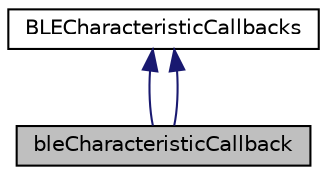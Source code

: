 digraph "bleCharacteristicCallback"
{
  edge [fontname="Helvetica",fontsize="10",labelfontname="Helvetica",labelfontsize="10"];
  node [fontname="Helvetica",fontsize="10",shape=record];
  Node2 [label="bleCharacteristicCallback",height=0.2,width=0.4,color="black", fillcolor="grey75", style="filled", fontcolor="black"];
  Node3 -> Node2 [dir="back",color="midnightblue",fontsize="10",style="solid",fontname="Helvetica"];
  Node3 [label="BLECharacteristicCallbacks",height=0.2,width=0.4,color="black", fillcolor="white", style="filled",URL="$class_b_l_e_characteristic_callbacks.html",tooltip="Callbacks that can be associated with a BLE characteristic to inform of events. "];
  Node3 -> Node2 [dir="back",color="midnightblue",fontsize="10",style="solid",fontname="Helvetica"];
}
